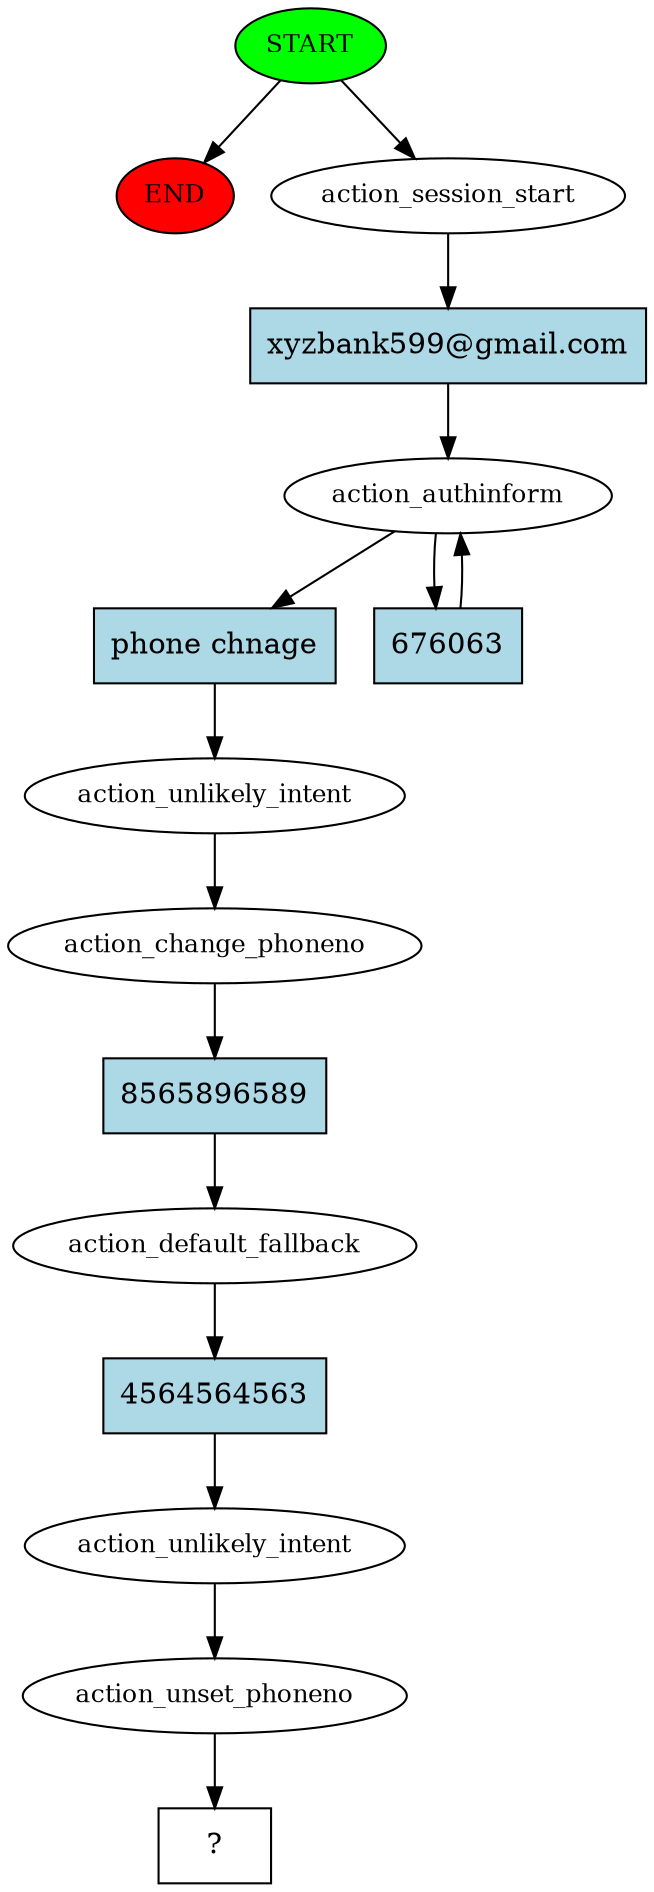 digraph  {
0 [class="start active", fillcolor=green, fontsize=12, label=START, style=filled];
"-1" [class=end, fillcolor=red, fontsize=12, label=END, style=filled];
1 [class=active, fontsize=12, label=action_session_start];
2 [class=active, fontsize=12, label=action_authinform];
4 [class=active, fontsize=12, label=action_unlikely_intent];
5 [class=active, fontsize=12, label=action_change_phoneno];
6 [class=active, fontsize=12, label=action_default_fallback];
7 [class=active, fontsize=12, label=action_unlikely_intent];
8 [class=active, fontsize=12, label=action_unset_phoneno];
9 [class="intent dashed active", label="  ?  ", shape=rect];
10 [class="intent active", fillcolor=lightblue, label="xyzbank599@gmail.com", shape=rect, style=filled];
11 [class="intent active", fillcolor=lightblue, label="phone chnage", shape=rect, style=filled];
12 [class="intent active", fillcolor=lightblue, label=676063, shape=rect, style=filled];
13 [class="intent active", fillcolor=lightblue, label=8565896589, shape=rect, style=filled];
14 [class="intent active", fillcolor=lightblue, label=4564564563, shape=rect, style=filled];
0 -> "-1"  [class="", key=NONE, label=""];
0 -> 1  [class=active, key=NONE, label=""];
1 -> 10  [class=active, key=0];
2 -> 11  [class=active, key=0];
2 -> 12  [class=active, key=0];
4 -> 5  [class=active, key=NONE, label=""];
5 -> 13  [class=active, key=0];
6 -> 14  [class=active, key=0];
7 -> 8  [class=active, key=NONE, label=""];
8 -> 9  [class=active, key=NONE, label=""];
10 -> 2  [class=active, key=0];
11 -> 4  [class=active, key=0];
12 -> 2  [class=active, key=0];
13 -> 6  [class=active, key=0];
14 -> 7  [class=active, key=0];
}
